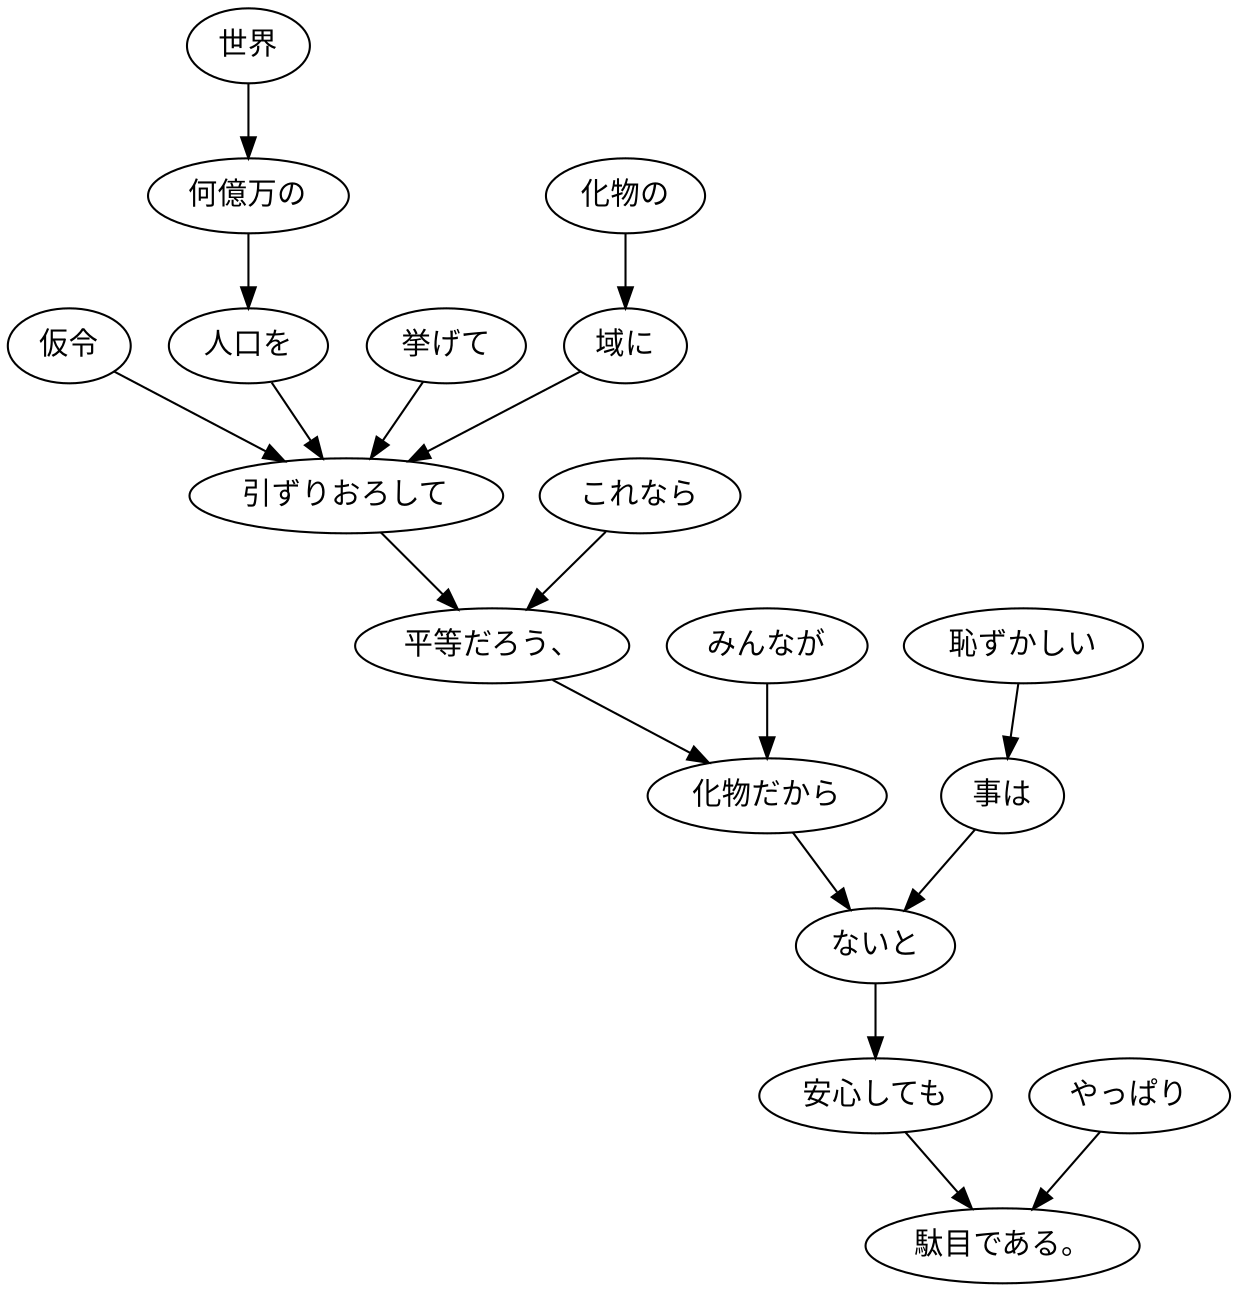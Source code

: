 digraph graph4332 {
	node0 [label="仮令"];
	node1 [label="世界"];
	node2 [label="何億万の"];
	node3 [label="人口を"];
	node4 [label="挙げて"];
	node5 [label="化物の"];
	node6 [label="域に"];
	node7 [label="引ずりおろして"];
	node8 [label="これなら"];
	node9 [label="平等だろう、"];
	node10 [label="みんなが"];
	node11 [label="化物だから"];
	node12 [label="恥ずかしい"];
	node13 [label="事は"];
	node14 [label="ないと"];
	node15 [label="安心しても"];
	node16 [label="やっぱり"];
	node17 [label="駄目である。"];
	node0 -> node7;
	node1 -> node2;
	node2 -> node3;
	node3 -> node7;
	node4 -> node7;
	node5 -> node6;
	node6 -> node7;
	node7 -> node9;
	node8 -> node9;
	node9 -> node11;
	node10 -> node11;
	node11 -> node14;
	node12 -> node13;
	node13 -> node14;
	node14 -> node15;
	node15 -> node17;
	node16 -> node17;
}
